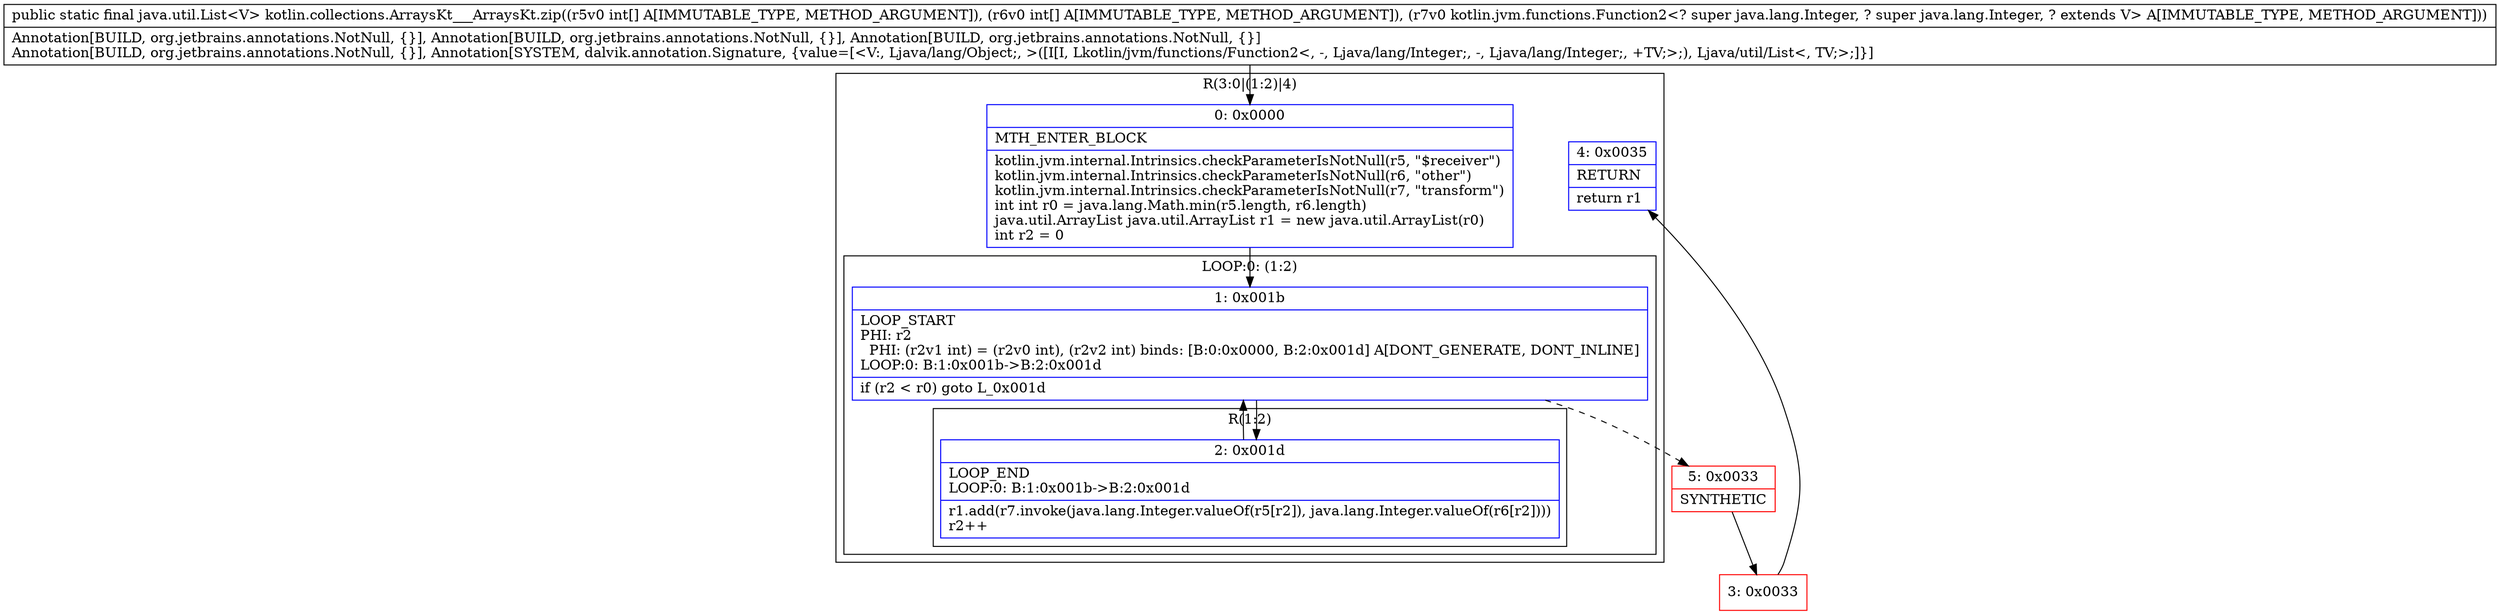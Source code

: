 digraph "CFG forkotlin.collections.ArraysKt___ArraysKt.zip([I[ILkotlin\/jvm\/functions\/Function2;)Ljava\/util\/List;" {
subgraph cluster_Region_163117560 {
label = "R(3:0|(1:2)|4)";
node [shape=record,color=blue];
Node_0 [shape=record,label="{0\:\ 0x0000|MTH_ENTER_BLOCK\l|kotlin.jvm.internal.Intrinsics.checkParameterIsNotNull(r5, \"$receiver\")\lkotlin.jvm.internal.Intrinsics.checkParameterIsNotNull(r6, \"other\")\lkotlin.jvm.internal.Intrinsics.checkParameterIsNotNull(r7, \"transform\")\lint int r0 = java.lang.Math.min(r5.length, r6.length)\ljava.util.ArrayList java.util.ArrayList r1 = new java.util.ArrayList(r0)\lint r2 = 0\l}"];
subgraph cluster_LoopRegion_1519363534 {
label = "LOOP:0: (1:2)";
node [shape=record,color=blue];
Node_1 [shape=record,label="{1\:\ 0x001b|LOOP_START\lPHI: r2 \l  PHI: (r2v1 int) = (r2v0 int), (r2v2 int) binds: [B:0:0x0000, B:2:0x001d] A[DONT_GENERATE, DONT_INLINE]\lLOOP:0: B:1:0x001b\-\>B:2:0x001d\l|if (r2 \< r0) goto L_0x001d\l}"];
subgraph cluster_Region_334941474 {
label = "R(1:2)";
node [shape=record,color=blue];
Node_2 [shape=record,label="{2\:\ 0x001d|LOOP_END\lLOOP:0: B:1:0x001b\-\>B:2:0x001d\l|r1.add(r7.invoke(java.lang.Integer.valueOf(r5[r2]), java.lang.Integer.valueOf(r6[r2])))\lr2++\l}"];
}
}
Node_4 [shape=record,label="{4\:\ 0x0035|RETURN\l|return r1\l}"];
}
Node_3 [shape=record,color=red,label="{3\:\ 0x0033}"];
Node_5 [shape=record,color=red,label="{5\:\ 0x0033|SYNTHETIC\l}"];
MethodNode[shape=record,label="{public static final java.util.List\<V\> kotlin.collections.ArraysKt___ArraysKt.zip((r5v0 int[] A[IMMUTABLE_TYPE, METHOD_ARGUMENT]), (r6v0 int[] A[IMMUTABLE_TYPE, METHOD_ARGUMENT]), (r7v0 kotlin.jvm.functions.Function2\<? super java.lang.Integer, ? super java.lang.Integer, ? extends V\> A[IMMUTABLE_TYPE, METHOD_ARGUMENT]))  | Annotation[BUILD, org.jetbrains.annotations.NotNull, \{\}], Annotation[BUILD, org.jetbrains.annotations.NotNull, \{\}], Annotation[BUILD, org.jetbrains.annotations.NotNull, \{\}]\lAnnotation[BUILD, org.jetbrains.annotations.NotNull, \{\}], Annotation[SYSTEM, dalvik.annotation.Signature, \{value=[\<V:, Ljava\/lang\/Object;, \>([I[I, Lkotlin\/jvm\/functions\/Function2\<, \-, Ljava\/lang\/Integer;, \-, Ljava\/lang\/Integer;, +TV;\>;), Ljava\/util\/List\<, TV;\>;]\}]\l}"];
MethodNode -> Node_0;
Node_0 -> Node_1;
Node_1 -> Node_2;
Node_1 -> Node_5[style=dashed];
Node_2 -> Node_1;
Node_3 -> Node_4;
Node_5 -> Node_3;
}

